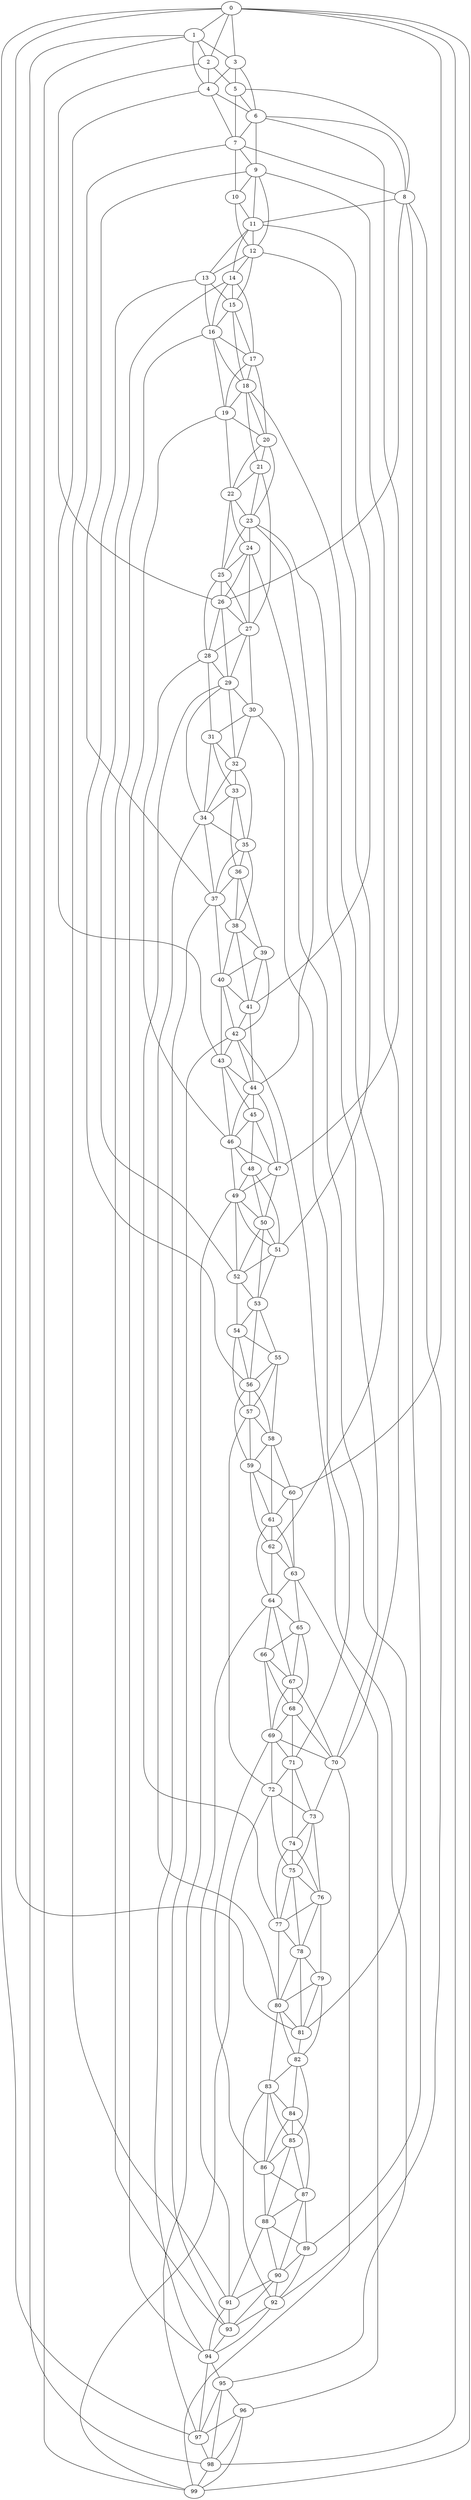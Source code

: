 strict graph "watts_strogatz_graph(100,6,0.1)" {
0;
1;
2;
3;
4;
5;
6;
7;
8;
9;
10;
11;
12;
13;
14;
15;
16;
17;
18;
19;
20;
21;
22;
23;
24;
25;
26;
27;
28;
29;
30;
31;
32;
33;
34;
35;
36;
37;
38;
39;
40;
41;
42;
43;
44;
45;
46;
47;
48;
49;
50;
51;
52;
53;
54;
55;
56;
57;
58;
59;
60;
61;
62;
63;
64;
65;
66;
67;
68;
69;
70;
71;
72;
73;
74;
75;
76;
77;
78;
79;
80;
81;
82;
83;
84;
85;
86;
87;
88;
89;
90;
91;
92;
93;
94;
95;
96;
97;
98;
99;
0 -- 1  [is_available=True, prob="1.0"];
0 -- 2  [is_available=True, prob="1.0"];
0 -- 3  [is_available=True, prob="0.904240159479"];
0 -- 97  [is_available=True, prob="0.464394303536"];
0 -- 98  [is_available=True, prob="0.413498117451"];
0 -- 81  [is_available=True, prob="0.873002402493"];
0 -- 99  [is_available=True, prob="0.206213125731"];
0 -- 60  [is_available=True, prob="0.0982587638654"];
1 -- 2  [is_available=True, prob="0.313737915864"];
1 -- 99  [is_available=True, prob="0.456785308751"];
1 -- 4  [is_available=True, prob="0.839302305854"];
1 -- 98  [is_available=True, prob="1.0"];
1 -- 3  [is_available=True, prob="0.268437561492"];
2 -- 4  [is_available=True, prob="0.718825146433"];
2 -- 5  [is_available=True, prob="0.758566103713"];
2 -- 26  [is_available=True, prob="1.0"];
3 -- 4  [is_available=True, prob="1.0"];
3 -- 5  [is_available=True, prob="1.0"];
3 -- 6  [is_available=True, prob="0.827497692502"];
4 -- 6  [is_available=True, prob="0.918359073917"];
4 -- 7  [is_available=True, prob="0.679745449458"];
4 -- 43  [is_available=True, prob="0.188514862543"];
5 -- 6  [is_available=True, prob="0.0174148887172"];
5 -- 7  [is_available=True, prob="0.879589832926"];
5 -- 8  [is_available=True, prob="0.331965417252"];
6 -- 7  [is_available=True, prob="0.320758815928"];
6 -- 8  [is_available=True, prob="0.23308446128"];
6 -- 9  [is_available=True, prob="0.113755764467"];
6 -- 47  [is_available=True, prob="0.376970832496"];
7 -- 8  [is_available=True, prob="0.837986530483"];
7 -- 9  [is_available=True, prob="1.0"];
7 -- 10  [is_available=True, prob="0.908769837973"];
7 -- 91  [is_available=True, prob="0.366176681352"];
8 -- 11  [is_available=True, prob="0.26645522812"];
8 -- 89  [is_available=True, prob="0.523019210513"];
8 -- 26  [is_available=True, prob="1.0"];
8 -- 92  [is_available=True, prob="0.138541990767"];
9 -- 37  [is_available=True, prob="1.0"];
9 -- 10  [is_available=True, prob="0.0902193456648"];
9 -- 11  [is_available=True, prob="0.775061082171"];
9 -- 12  [is_available=True, prob="0.434982680337"];
9 -- 70  [is_available=True, prob="0.721307633202"];
10 -- 11  [is_available=True, prob="0.569056723946"];
10 -- 12  [is_available=True, prob="0.975476384943"];
11 -- 12  [is_available=True, prob="0.654174399169"];
11 -- 13  [is_available=True, prob="0.750429665655"];
11 -- 14  [is_available=True, prob="0.990543617613"];
11 -- 41  [is_available=True, prob="1.0"];
12 -- 13  [is_available=True, prob="1.0"];
12 -- 14  [is_available=True, prob="0.413757415036"];
12 -- 15  [is_available=True, prob="1.0"];
12 -- 51  [is_available=True, prob="1.0"];
13 -- 15  [is_available=True, prob="1.0"];
13 -- 16  [is_available=True, prob="0.239124762054"];
13 -- 56  [is_available=True, prob="0.142346342666"];
14 -- 15  [is_available=True, prob="0.870863214273"];
14 -- 16  [is_available=True, prob="1.0"];
14 -- 17  [is_available=True, prob="0.967568222445"];
14 -- 52  [is_available=True, prob="1.0"];
15 -- 16  [is_available=True, prob="1.0"];
15 -- 17  [is_available=True, prob="0.780481074006"];
15 -- 18  [is_available=True, prob="1.0"];
16 -- 17  [is_available=True, prob="0.52068287773"];
16 -- 18  [is_available=True, prob="0.156480794103"];
16 -- 19  [is_available=True, prob="1.0"];
16 -- 93  [is_available=True, prob="0.554831208137"];
17 -- 18  [is_available=True, prob="0.75810692743"];
17 -- 19  [is_available=True, prob="0.669421643911"];
17 -- 20  [is_available=True, prob="0.826582759532"];
18 -- 19  [is_available=True, prob="0.656705146214"];
18 -- 20  [is_available=True, prob="1.0"];
18 -- 21  [is_available=True, prob="0.461201159356"];
18 -- 62  [is_available=True, prob="1.0"];
19 -- 20  [is_available=True, prob="0.593726677672"];
19 -- 22  [is_available=True, prob="0.774931033843"];
19 -- 94  [is_available=True, prob="0.203978614114"];
20 -- 21  [is_available=True, prob="0.594367693707"];
20 -- 22  [is_available=True, prob="0.290458096568"];
20 -- 23  [is_available=True, prob="0.0441877734042"];
21 -- 22  [is_available=True, prob="0.751451843809"];
21 -- 23  [is_available=True, prob="1.0"];
21 -- 27  [is_available=True, prob="0.161944741885"];
22 -- 23  [is_available=True, prob="1.0"];
22 -- 24  [is_available=True, prob="0.167272553619"];
22 -- 25  [is_available=True, prob="0.273292872706"];
23 -- 70  [is_available=True, prob="0.33139442771"];
23 -- 44  [is_available=True, prob="1.0"];
23 -- 24  [is_available=True, prob="1.0"];
23 -- 25  [is_available=True, prob="0.655335915812"];
24 -- 81  [is_available=True, prob="0.512596524771"];
24 -- 25  [is_available=True, prob="0.570083824689"];
24 -- 26  [is_available=True, prob="0.0746188651582"];
24 -- 27  [is_available=True, prob="0.162303040559"];
25 -- 26  [is_available=True, prob="0.535185255758"];
25 -- 27  [is_available=True, prob="1.0"];
25 -- 28  [is_available=True, prob="1.0"];
26 -- 27  [is_available=True, prob="0.79747148535"];
26 -- 28  [is_available=True, prob="0.0529304051562"];
26 -- 29  [is_available=True, prob="0.548862179404"];
27 -- 28  [is_available=True, prob="0.749466862165"];
27 -- 29  [is_available=True, prob="0.240812931336"];
27 -- 30  [is_available=True, prob="1.0"];
28 -- 46  [is_available=True, prob="1.0"];
28 -- 29  [is_available=True, prob="1.0"];
28 -- 31  [is_available=True, prob="1.0"];
29 -- 32  [is_available=True, prob="0.226098705507"];
29 -- 34  [is_available=True, prob="1.0"];
29 -- 77  [is_available=True, prob="0.642431807605"];
29 -- 30  [is_available=True, prob="0.158784836905"];
30 -- 32  [is_available=True, prob="1.0"];
30 -- 71  [is_available=True, prob="0.777624474229"];
30 -- 31  [is_available=True, prob="0.824864403052"];
31 -- 32  [is_available=True, prob="0.238090658646"];
31 -- 33  [is_available=True, prob="1.0"];
31 -- 34  [is_available=True, prob="1.0"];
32 -- 33  [is_available=True, prob="0.310942945699"];
32 -- 34  [is_available=True, prob="0.425664627972"];
32 -- 35  [is_available=True, prob="0.956986161521"];
33 -- 34  [is_available=True, prob="0.145615032932"];
33 -- 35  [is_available=True, prob="1.0"];
33 -- 36  [is_available=True, prob="0.0283067501161"];
34 -- 35  [is_available=True, prob="0.554778799932"];
34 -- 37  [is_available=True, prob="0.410037777657"];
34 -- 80  [is_available=True, prob="0.103958059421"];
35 -- 36  [is_available=True, prob="0.211181122526"];
35 -- 37  [is_available=True, prob="0.112760855093"];
35 -- 38  [is_available=True, prob="0.31205267918"];
36 -- 37  [is_available=True, prob="0.321414415376"];
36 -- 38  [is_available=True, prob="0.373186414931"];
36 -- 39  [is_available=True, prob="0.00305773583395"];
37 -- 38  [is_available=True, prob="0.126957498327"];
37 -- 40  [is_available=True, prob="0.849930279711"];
37 -- 94  [is_available=True, prob="1.0"];
38 -- 39  [is_available=True, prob="0.138242743023"];
38 -- 40  [is_available=True, prob="1.0"];
38 -- 41  [is_available=True, prob="0.830269774248"];
39 -- 40  [is_available=True, prob="1.0"];
39 -- 41  [is_available=True, prob="0.69285426323"];
39 -- 42  [is_available=True, prob="0.54457830507"];
40 -- 41  [is_available=True, prob="0.192934905503"];
40 -- 42  [is_available=True, prob="0.734778785931"];
40 -- 43  [is_available=True, prob="0.095998731002"];
41 -- 42  [is_available=True, prob="1.0"];
41 -- 44  [is_available=True, prob="1.0"];
42 -- 43  [is_available=True, prob="0.471981558207"];
42 -- 44  [is_available=True, prob="0.798784513178"];
42 -- 93  [is_available=True, prob="0.622833858639"];
42 -- 95  [is_available=True, prob="0.0671869304946"];
43 -- 44  [is_available=True, prob="1.0"];
43 -- 45  [is_available=True, prob="0.468790532372"];
43 -- 46  [is_available=True, prob="0.0582025781797"];
44 -- 45  [is_available=True, prob="1.0"];
44 -- 46  [is_available=True, prob="0.345766199189"];
44 -- 47  [is_available=True, prob="0.0160823471541"];
45 -- 46  [is_available=True, prob="0.57297979378"];
45 -- 47  [is_available=True, prob="0.822086126237"];
45 -- 48  [is_available=True, prob="0.0865552247558"];
46 -- 47  [is_available=True, prob="1.0"];
46 -- 48  [is_available=True, prob="0.235377679504"];
46 -- 49  [is_available=True, prob="0.59842743996"];
47 -- 49  [is_available=True, prob="1.0"];
47 -- 50  [is_available=True, prob="0.804394842714"];
48 -- 49  [is_available=True, prob="0.39170838723"];
48 -- 50  [is_available=True, prob="0.0975154009583"];
48 -- 51  [is_available=True, prob="0.478468027832"];
49 -- 97  [is_available=True, prob="0.317182388741"];
49 -- 50  [is_available=True, prob="0.826739646076"];
49 -- 51  [is_available=True, prob="0.573676736446"];
49 -- 52  [is_available=True, prob="0.00735200877566"];
50 -- 51  [is_available=True, prob="0.273852121468"];
50 -- 52  [is_available=True, prob="0.971229014445"];
50 -- 53  [is_available=True, prob="1.0"];
51 -- 52  [is_available=True, prob="1.0"];
51 -- 53  [is_available=True, prob="0.147988025988"];
52 -- 53  [is_available=True, prob="0.70356101524"];
52 -- 54  [is_available=True, prob="1.0"];
53 -- 54  [is_available=True, prob="0.259682069366"];
53 -- 55  [is_available=True, prob="0.307212556202"];
53 -- 56  [is_available=True, prob="0.937443829939"];
54 -- 55  [is_available=True, prob="0.419519486852"];
54 -- 56  [is_available=True, prob="0.059326349659"];
54 -- 57  [is_available=True, prob="0.810912062362"];
55 -- 56  [is_available=True, prob="0.353837900653"];
55 -- 57  [is_available=True, prob="0.236981691964"];
55 -- 58  [is_available=True, prob="0.282496103304"];
56 -- 57  [is_available=True, prob="0.36622164124"];
56 -- 58  [is_available=True, prob="1.0"];
56 -- 59  [is_available=True, prob="1.0"];
57 -- 72  [is_available=True, prob="0.581911040871"];
57 -- 58  [is_available=True, prob="0.11954135742"];
57 -- 59  [is_available=True, prob="1.0"];
58 -- 59  [is_available=True, prob="1.0"];
58 -- 60  [is_available=True, prob="0.936779911099"];
58 -- 61  [is_available=True, prob="0.541188959759"];
59 -- 60  [is_available=True, prob="0.211007134527"];
59 -- 61  [is_available=True, prob="1.0"];
59 -- 62  [is_available=True, prob="0.0309464691487"];
60 -- 61  [is_available=True, prob="0.94807438248"];
60 -- 63  [is_available=True, prob="1.0"];
61 -- 64  [is_available=True, prob="0.0814706210162"];
61 -- 62  [is_available=True, prob="0.130658790707"];
61 -- 63  [is_available=True, prob="0.334779968551"];
62 -- 64  [is_available=True, prob="1.0"];
62 -- 63  [is_available=True, prob="0.347904511855"];
63 -- 64  [is_available=True, prob="0.880510536638"];
63 -- 65  [is_available=True, prob="0.697240915647"];
63 -- 96  [is_available=True, prob="1.0"];
64 -- 65  [is_available=True, prob="0.032920365629"];
64 -- 66  [is_available=True, prob="0.242422881828"];
64 -- 67  [is_available=True, prob="0.679135164389"];
64 -- 91  [is_available=True, prob="1.0"];
65 -- 66  [is_available=True, prob="0.220484991621"];
65 -- 67  [is_available=True, prob="0.957967118225"];
65 -- 68  [is_available=True, prob="1.0"];
66 -- 67  [is_available=True, prob="0.0377767643388"];
66 -- 68  [is_available=True, prob="0.0953578841912"];
66 -- 69  [is_available=True, prob="0.447462380182"];
67 -- 68  [is_available=True, prob="0.789902694126"];
67 -- 69  [is_available=True, prob="0.703378142134"];
67 -- 70  [is_available=True, prob="0.931216972929"];
68 -- 69  [is_available=True, prob="0.170283592343"];
68 -- 70  [is_available=True, prob="0.0464503412538"];
68 -- 71  [is_available=True, prob="0.722235763666"];
69 -- 70  [is_available=True, prob="0.794628163901"];
69 -- 71  [is_available=True, prob="0.283991648959"];
69 -- 72  [is_available=True, prob="0.196396926368"];
69 -- 86  [is_available=True, prob="0.811931530001"];
70 -- 73  [is_available=True, prob="1.0"];
70 -- 99  [is_available=True, prob="1.0"];
71 -- 72  [is_available=True, prob="0.89112707277"];
71 -- 73  [is_available=True, prob="0.243605807715"];
71 -- 74  [is_available=True, prob="0.801228351155"];
72 -- 99  [is_available=True, prob="0.876531183862"];
72 -- 73  [is_available=True, prob="1.0"];
72 -- 75  [is_available=True, prob="1.0"];
73 -- 74  [is_available=True, prob="0.177423251473"];
73 -- 75  [is_available=True, prob="0.681244007436"];
73 -- 76  [is_available=True, prob="0.221328697033"];
74 -- 75  [is_available=True, prob="0.430330111936"];
74 -- 76  [is_available=True, prob="0.933828339056"];
74 -- 77  [is_available=True, prob="0.0382847792999"];
75 -- 76  [is_available=True, prob="1.0"];
75 -- 77  [is_available=True, prob="0.137493945319"];
75 -- 78  [is_available=True, prob="1.0"];
76 -- 77  [is_available=True, prob="0.213773785922"];
76 -- 78  [is_available=True, prob="0.26914627626"];
76 -- 79  [is_available=True, prob="1.0"];
77 -- 78  [is_available=True, prob="0.32196990987"];
77 -- 80  [is_available=True, prob="0.380529917073"];
78 -- 79  [is_available=True, prob="0.245539819097"];
78 -- 80  [is_available=True, prob="0.713208538664"];
78 -- 81  [is_available=True, prob="0.292225271159"];
79 -- 80  [is_available=True, prob="1.0"];
79 -- 81  [is_available=True, prob="0.136891705352"];
79 -- 82  [is_available=True, prob="0.57759925118"];
80 -- 81  [is_available=True, prob="1.0"];
80 -- 82  [is_available=True, prob="0.76882267488"];
80 -- 83  [is_available=True, prob="0.151401897764"];
81 -- 82  [is_available=True, prob="1.0"];
82 -- 83  [is_available=True, prob="0.962761332404"];
82 -- 84  [is_available=True, prob="0.0929172128392"];
82 -- 85  [is_available=True, prob="0.12040017139"];
83 -- 84  [is_available=True, prob="0.710832403452"];
83 -- 85  [is_available=True, prob="0.851501797189"];
83 -- 86  [is_available=True, prob="0.926818613602"];
83 -- 92  [is_available=True, prob="0.583372948611"];
84 -- 85  [is_available=True, prob="0.23294257691"];
84 -- 86  [is_available=True, prob="0.0574850734691"];
84 -- 87  [is_available=True, prob="0.276226409355"];
85 -- 86  [is_available=True, prob="0.894826280908"];
85 -- 87  [is_available=True, prob="0.0741276182971"];
85 -- 88  [is_available=True, prob="0.53405720118"];
86 -- 87  [is_available=True, prob="1.0"];
86 -- 88  [is_available=True, prob="0.0758995574127"];
87 -- 88  [is_available=True, prob="1.0"];
87 -- 89  [is_available=True, prob="0.166918220322"];
87 -- 90  [is_available=True, prob="1.0"];
88 -- 89  [is_available=True, prob="0.689152656053"];
88 -- 90  [is_available=True, prob="0.319261042762"];
88 -- 91  [is_available=True, prob="0.337062172679"];
89 -- 90  [is_available=True, prob="0.169342937056"];
89 -- 92  [is_available=True, prob="0.275744918093"];
90 -- 91  [is_available=True, prob="0.5865474909"];
90 -- 92  [is_available=True, prob="1.0"];
90 -- 93  [is_available=True, prob="0.367639558163"];
91 -- 93  [is_available=True, prob="0.26423807027"];
91 -- 94  [is_available=True, prob="0.158880003226"];
92 -- 93  [is_available=True, prob="0.292574190137"];
92 -- 94  [is_available=True, prob="0.672196071581"];
93 -- 94  [is_available=True, prob="1.0"];
94 -- 97  [is_available=True, prob="0.223429877139"];
94 -- 95  [is_available=True, prob="0.70273962755"];
95 -- 96  [is_available=True, prob="0.687330343666"];
95 -- 97  [is_available=True, prob="0.160223757898"];
95 -- 98  [is_available=True, prob="0.903709073853"];
96 -- 97  [is_available=True, prob="0.445352408119"];
96 -- 98  [is_available=True, prob="0.792199069319"];
96 -- 99  [is_available=True, prob="1.0"];
97 -- 98  [is_available=True, prob="0.456002750414"];
98 -- 99  [is_available=True, prob="1.0"];
}
